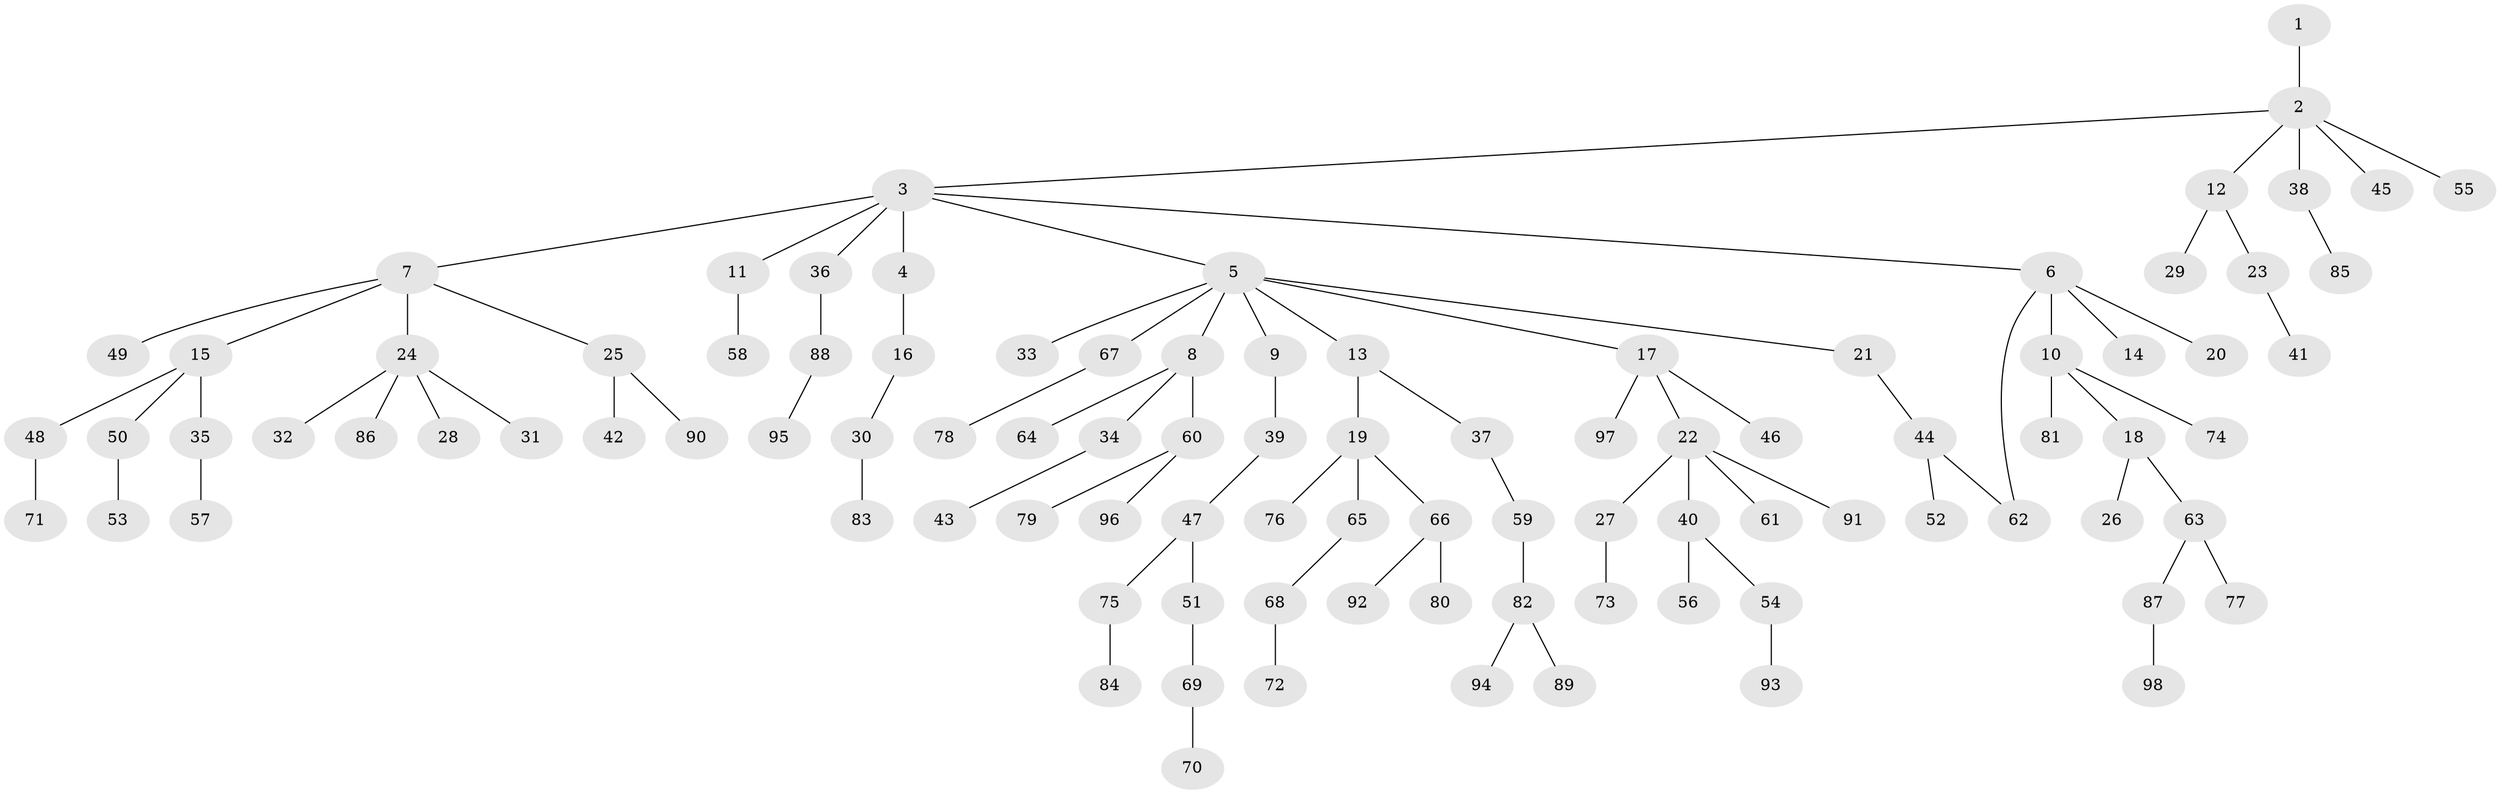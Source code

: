 // coarse degree distribution, {1: 0.5606060606060606, 11: 0.015151515151515152, 2: 0.22727272727272727, 10: 0.015151515151515152, 4: 0.09090909090909091, 3: 0.07575757575757576, 5: 0.015151515151515152}
// Generated by graph-tools (version 1.1) at 2025/41/03/06/25 10:41:29]
// undirected, 98 vertices, 98 edges
graph export_dot {
graph [start="1"]
  node [color=gray90,style=filled];
  1;
  2;
  3;
  4;
  5;
  6;
  7;
  8;
  9;
  10;
  11;
  12;
  13;
  14;
  15;
  16;
  17;
  18;
  19;
  20;
  21;
  22;
  23;
  24;
  25;
  26;
  27;
  28;
  29;
  30;
  31;
  32;
  33;
  34;
  35;
  36;
  37;
  38;
  39;
  40;
  41;
  42;
  43;
  44;
  45;
  46;
  47;
  48;
  49;
  50;
  51;
  52;
  53;
  54;
  55;
  56;
  57;
  58;
  59;
  60;
  61;
  62;
  63;
  64;
  65;
  66;
  67;
  68;
  69;
  70;
  71;
  72;
  73;
  74;
  75;
  76;
  77;
  78;
  79;
  80;
  81;
  82;
  83;
  84;
  85;
  86;
  87;
  88;
  89;
  90;
  91;
  92;
  93;
  94;
  95;
  96;
  97;
  98;
  1 -- 2;
  2 -- 3;
  2 -- 12;
  2 -- 38;
  2 -- 45;
  2 -- 55;
  3 -- 4;
  3 -- 5;
  3 -- 6;
  3 -- 7;
  3 -- 11;
  3 -- 36;
  4 -- 16;
  5 -- 8;
  5 -- 9;
  5 -- 13;
  5 -- 17;
  5 -- 21;
  5 -- 33;
  5 -- 67;
  6 -- 10;
  6 -- 14;
  6 -- 20;
  6 -- 62;
  7 -- 15;
  7 -- 24;
  7 -- 25;
  7 -- 49;
  8 -- 34;
  8 -- 60;
  8 -- 64;
  9 -- 39;
  10 -- 18;
  10 -- 74;
  10 -- 81;
  11 -- 58;
  12 -- 23;
  12 -- 29;
  13 -- 19;
  13 -- 37;
  15 -- 35;
  15 -- 48;
  15 -- 50;
  16 -- 30;
  17 -- 22;
  17 -- 46;
  17 -- 97;
  18 -- 26;
  18 -- 63;
  19 -- 65;
  19 -- 66;
  19 -- 76;
  21 -- 44;
  22 -- 27;
  22 -- 40;
  22 -- 61;
  22 -- 91;
  23 -- 41;
  24 -- 28;
  24 -- 31;
  24 -- 32;
  24 -- 86;
  25 -- 42;
  25 -- 90;
  27 -- 73;
  30 -- 83;
  34 -- 43;
  35 -- 57;
  36 -- 88;
  37 -- 59;
  38 -- 85;
  39 -- 47;
  40 -- 54;
  40 -- 56;
  44 -- 52;
  44 -- 62;
  47 -- 51;
  47 -- 75;
  48 -- 71;
  50 -- 53;
  51 -- 69;
  54 -- 93;
  59 -- 82;
  60 -- 79;
  60 -- 96;
  63 -- 77;
  63 -- 87;
  65 -- 68;
  66 -- 80;
  66 -- 92;
  67 -- 78;
  68 -- 72;
  69 -- 70;
  75 -- 84;
  82 -- 89;
  82 -- 94;
  87 -- 98;
  88 -- 95;
}
